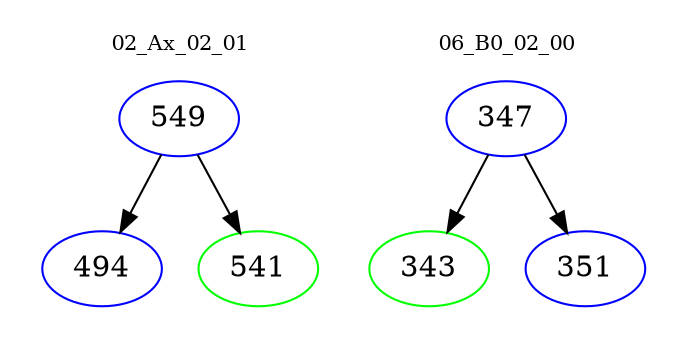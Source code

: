digraph{
subgraph cluster_0 {
color = white
label = "02_Ax_02_01";
fontsize=10;
T0_549 [label="549", color="blue"]
T0_549 -> T0_494 [color="black"]
T0_494 [label="494", color="blue"]
T0_549 -> T0_541 [color="black"]
T0_541 [label="541", color="green"]
}
subgraph cluster_1 {
color = white
label = "06_B0_02_00";
fontsize=10;
T1_347 [label="347", color="blue"]
T1_347 -> T1_343 [color="black"]
T1_343 [label="343", color="green"]
T1_347 -> T1_351 [color="black"]
T1_351 [label="351", color="blue"]
}
}
